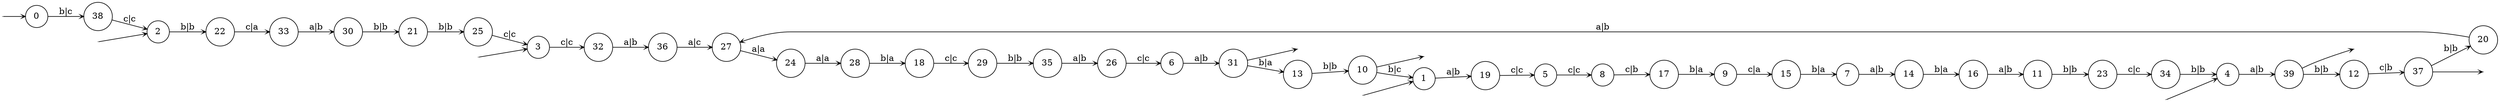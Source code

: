 digraph
{
  vcsn_context = "lat<letterset<char_letters(abc)>, letterset<char_letters(abc)>>, b"
  rankdir = LR
  edge [arrowhead = vee, arrowsize = .6]
  {
    node [shape = point, width = 0]
    I0
    I1
    I2
    I3
    I4
    F10
    F31
    F37
    F39
  }
  {
    node [shape = circle, style = rounded, width = 0.5]
    0
    1
    2
    3
    4
    5
    6
    7
    8
    9
    10
    11
    12
    13
    14
    15
    16
    17
    18
    19
    20
    21
    22
    23
    24
    25
    26
    27
    28
    29
    30
    31
    32
    33
    34
    35
    36
    37
    38
    39
  }
  I0 -> 0
  I1 -> 1
  I2 -> 2
  I3 -> 3
  I4 -> 4
  0 -> 38 [label = "b|c"]
  1 -> 19 [label = "a|b"]
  2 -> 22 [label = "b|b"]
  3 -> 32 [label = "c|c"]
  4 -> 39 [label = "a|b"]
  5 -> 8 [label = "c|c"]
  6 -> 31 [label = "a|b"]
  7 -> 14 [label = "a|b"]
  8 -> 17 [label = "c|b"]
  9 -> 15 [label = "c|a"]
  10 -> F10
  10 -> 1 [label = "b|c"]
  11 -> 23 [label = "b|b"]
  12 -> 37 [label = "c|b"]
  13 -> 10 [label = "b|b"]
  14 -> 16 [label = "b|a"]
  15 -> 7 [label = "b|a"]
  16 -> 11 [label = "a|b"]
  17 -> 9 [label = "b|a"]
  18 -> 29 [label = "c|c"]
  19 -> 5 [label = "c|c"]
  20 -> 27 [label = "a|b"]
  21 -> 25 [label = "b|b"]
  22 -> 33 [label = "c|a"]
  23 -> 34 [label = "c|c"]
  24 -> 28 [label = "a|a"]
  25 -> 3 [label = "c|c"]
  26 -> 6 [label = "c|c"]
  27 -> 24 [label = "a|a"]
  28 -> 18 [label = "b|a"]
  29 -> 35 [label = "b|b"]
  30 -> 21 [label = "b|b"]
  31 -> F31
  31 -> 13 [label = "b|a"]
  32 -> 36 [label = "a|b"]
  33 -> 30 [label = "a|b"]
  34 -> 4 [label = "b|b"]
  35 -> 26 [label = "a|b"]
  36 -> 27 [label = "a|c"]
  37 -> F37
  37 -> 20 [label = "b|b"]
  38 -> 2 [label = "c|c"]
  39 -> F39
  39 -> 12 [label = "b|b"]
}
